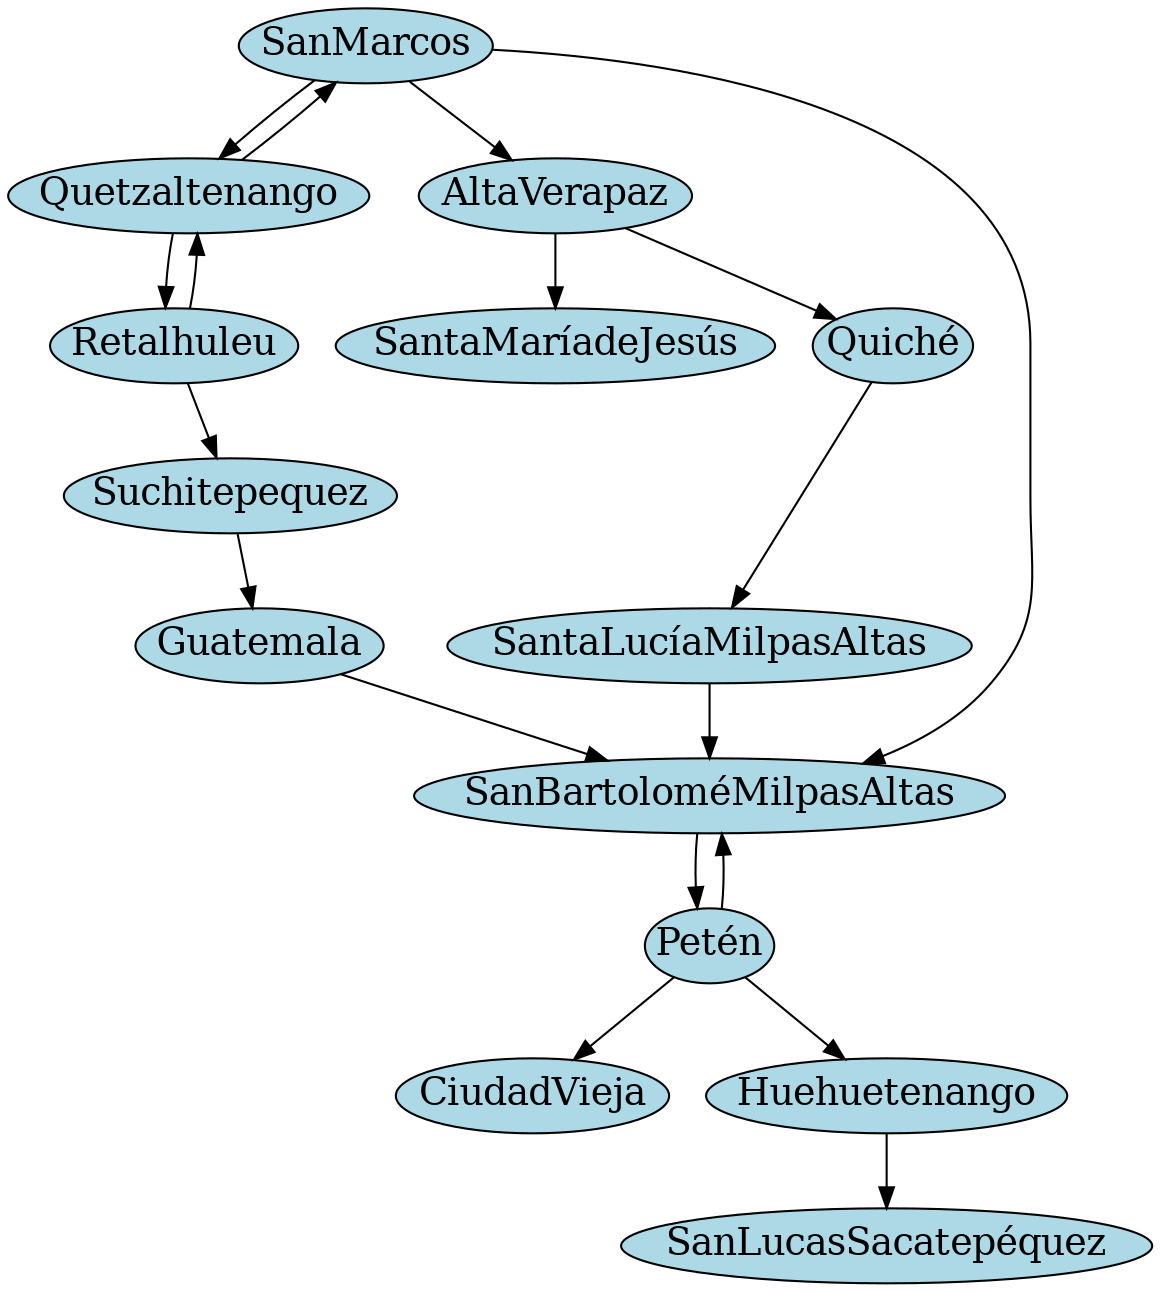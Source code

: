 digraph G {
node [margin=0 fontcolor=black fontsize=18 width=0.5 shape=oval style=filled fillcolor=lightblue]AltaVerapaz ->SantaMaríadeJesús;
AltaVerapaz ->Quiché;
Petén ->CiudadVieja;
Petén ->Huehuetenango;
Petén ->SanBartoloméMilpasAltas;
Quetzaltenango ->Retalhuleu;
Quetzaltenango ->SanMarcos;
Retalhuleu ->Quetzaltenango;
Retalhuleu ->Suchitepequez;
SanMarcos ->Quetzaltenango;
SanMarcos ->SanBartoloméMilpasAltas;
SanMarcos ->AltaVerapaz;
Suchitepequez ->Guatemala;
Guatemala ->SanBartoloméMilpasAltas;
SanBartoloméMilpasAltas ->Petén;
Huehuetenango ->SanLucasSacatepéquez;
Quiché ->SantaLucíaMilpasAltas;
SantaLucíaMilpasAltas ->SanBartoloméMilpasAltas;
}
